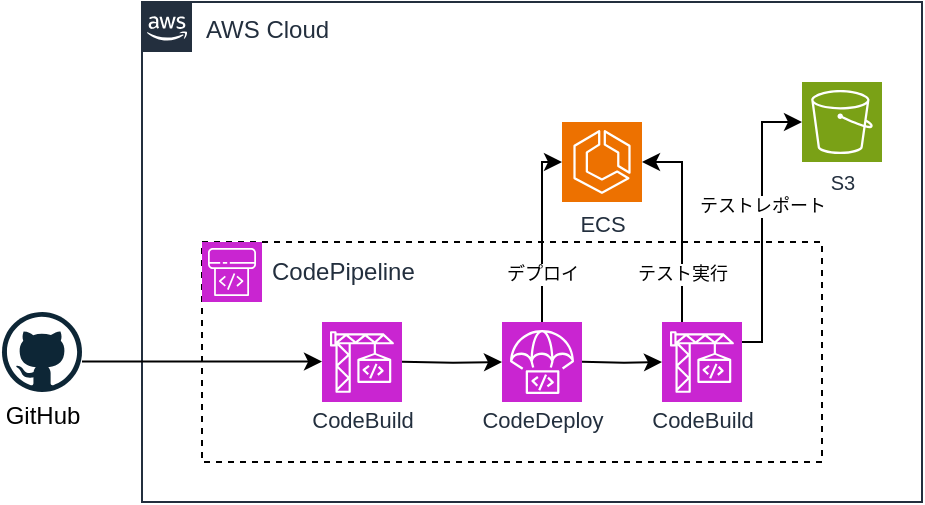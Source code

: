 <mxfile version="26.1.1">
  <diagram name="ページ1" id="Zrg4BGh8OsIHMCxwh-lp">
    <mxGraphModel dx="806" dy="427" grid="1" gridSize="10" guides="1" tooltips="1" connect="1" arrows="1" fold="1" page="1" pageScale="1" pageWidth="827" pageHeight="1169" math="0" shadow="0">
      <root>
        <mxCell id="0" />
        <mxCell id="1" parent="0" />
        <mxCell id="gSvc_117xjE0LZ6scbfG-9" value="AWS Cloud" style="points=[[0,0],[0.25,0],[0.5,0],[0.75,0],[1,0],[1,0.25],[1,0.5],[1,0.75],[1,1],[0.75,1],[0.5,1],[0.25,1],[0,1],[0,0.75],[0,0.5],[0,0.25]];outlineConnect=0;gradientColor=none;html=1;whiteSpace=wrap;fontSize=12;fontStyle=0;container=0;pointerEvents=0;collapsible=0;recursiveResize=0;shape=mxgraph.aws4.group;grIcon=mxgraph.aws4.group_aws_cloud_alt;strokeColor=#232F3E;fillColor=none;verticalAlign=top;align=left;spacingLeft=30;fontColor=#232F3E;dashed=0;" parent="1" vertex="1">
          <mxGeometry x="350" y="220" width="390" height="250" as="geometry" />
        </mxCell>
        <mxCell id="gSvc_117xjE0LZ6scbfG-12" value="" style="rounded=0;whiteSpace=wrap;html=1;spacing=2;strokeColor=default;dashed=1;" parent="1" vertex="1">
          <mxGeometry x="380" y="340" width="310" height="110" as="geometry" />
        </mxCell>
        <mxCell id="gSvc_117xjE0LZ6scbfG-17" value="ECS" style="sketch=0;points=[[0,0,0],[0.25,0,0],[0.5,0,0],[0.75,0,0],[1,0,0],[0,1,0],[0.25,1,0],[0.5,1,0],[0.75,1,0],[1,1,0],[0,0.25,0],[0,0.5,0],[0,0.75,0],[1,0.25,0],[1,0.5,0],[1,0.75,0]];outlineConnect=0;fontColor=#232F3E;fillColor=#ED7100;strokeColor=#ffffff;dashed=0;verticalLabelPosition=bottom;verticalAlign=top;align=center;html=1;fontSize=11;fontStyle=0;aspect=fixed;shape=mxgraph.aws4.resourceIcon;resIcon=mxgraph.aws4.ecs;spacing=0;labelPosition=center;" parent="1" vertex="1">
          <mxGeometry x="560" y="280" width="40" height="40" as="geometry" />
        </mxCell>
        <mxCell id="gSvc_117xjE0LZ6scbfG-13" value="CodePipeline" style="sketch=0;points=[[0,0,0],[0.25,0,0],[0.5,0,0],[0.75,0,0],[1,0,0],[0,1,0],[0.25,1,0],[0.5,1,0],[0.75,1,0],[1,1,0],[0,0.25,0],[0,0.5,0],[0,0.75,0],[1,0.25,0],[1,0.5,0],[1,0.75,0]];outlineConnect=0;fontColor=#232F3E;fillColor=#C925D1;strokeColor=#ffffff;dashed=0;verticalLabelPosition=middle;verticalAlign=middle;align=left;html=1;fontSize=12;fontStyle=0;aspect=fixed;shape=mxgraph.aws4.resourceIcon;resIcon=mxgraph.aws4.codepipeline;labelPosition=right;spacing=5;" parent="1" vertex="1">
          <mxGeometry x="380" y="340" width="30" height="30" as="geometry" />
        </mxCell>
        <mxCell id="gSvc_117xjE0LZ6scbfG-50" style="edgeStyle=orthogonalEdgeStyle;rounded=0;orthogonalLoop=1;jettySize=auto;html=1;exitX=1;exitY=0.5;exitDx=0;exitDy=0;" parent="1" target="gSvc_117xjE0LZ6scbfG-49" edge="1">
          <mxGeometry relative="1" as="geometry">
            <mxPoint x="480" y="399.93" as="sourcePoint" />
            <mxPoint x="510" y="399.93" as="targetPoint" />
          </mxGeometry>
        </mxCell>
        <mxCell id="gSvc_117xjE0LZ6scbfG-28" style="edgeStyle=orthogonalEdgeStyle;rounded=0;orthogonalLoop=1;jettySize=auto;html=1;entryX=0;entryY=0.5;entryDx=0;entryDy=0;" parent="1" edge="1">
          <mxGeometry relative="1" as="geometry">
            <mxPoint x="440" y="399.8" as="targetPoint" />
            <mxPoint x="350" y="399.8" as="sourcePoint" />
            <Array as="points">
              <mxPoint x="320" y="399.8" />
            </Array>
          </mxGeometry>
        </mxCell>
        <mxCell id="gSvc_117xjE0LZ6scbfG-64" style="edgeStyle=orthogonalEdgeStyle;rounded=0;orthogonalLoop=1;jettySize=auto;html=1;" parent="1" target="gSvc_117xjE0LZ6scbfG-62" edge="1">
          <mxGeometry relative="1" as="geometry">
            <mxPoint x="570" y="399.93" as="sourcePoint" />
            <mxPoint x="600" y="399.93" as="targetPoint" />
          </mxGeometry>
        </mxCell>
        <mxCell id="gSvc_117xjE0LZ6scbfG-73" style="edgeStyle=orthogonalEdgeStyle;rounded=0;orthogonalLoop=1;jettySize=auto;html=1;exitX=0.5;exitY=0;exitDx=0;exitDy=0;exitPerimeter=0;" parent="1" source="gSvc_117xjE0LZ6scbfG-49" target="gSvc_117xjE0LZ6scbfG-17" edge="1">
          <mxGeometry relative="1" as="geometry">
            <mxPoint x="560" y="320" as="targetPoint" />
            <Array as="points">
              <mxPoint x="550" y="300" />
            </Array>
            <mxPoint x="590" y="470" as="sourcePoint" />
          </mxGeometry>
        </mxCell>
        <mxCell id="gSvc_117xjE0LZ6scbfG-74" value="デプロイ" style="edgeLabel;html=1;align=center;verticalAlign=middle;resizable=0;points=[];fontSize=9;" parent="gSvc_117xjE0LZ6scbfG-73" vertex="1" connectable="0">
          <mxGeometry x="-0.123" relative="1" as="geometry">
            <mxPoint y="15" as="offset" />
          </mxGeometry>
        </mxCell>
        <mxCell id="gSvc_117xjE0LZ6scbfG-75" value="&lt;div&gt;S3&lt;/div&gt;" style="sketch=0;points=[[0,0,0],[0.25,0,0],[0.5,0,0],[0.75,0,0],[1,0,0],[0,1,0],[0.25,1,0],[0.5,1,0],[0.75,1,0],[1,1,0],[0,0.25,0],[0,0.5,0],[0,0.75,0],[1,0.25,0],[1,0.5,0],[1,0.75,0]];outlineConnect=0;fontColor=#232F3E;fillColor=#7AA116;strokeColor=#ffffff;dashed=0;verticalLabelPosition=bottom;verticalAlign=top;align=center;html=1;fontSize=10;fontStyle=0;aspect=fixed;shape=mxgraph.aws4.resourceIcon;resIcon=mxgraph.aws4.s3;labelPosition=center;spacing=0;spacingLeft=0;spacingBottom=0;spacingTop=0;" parent="1" vertex="1">
          <mxGeometry x="680" y="260" width="40" height="40" as="geometry" />
        </mxCell>
        <mxCell id="gSvc_117xjE0LZ6scbfG-77" style="edgeStyle=orthogonalEdgeStyle;rounded=0;orthogonalLoop=1;jettySize=auto;html=1;entryX=0;entryY=0.5;entryDx=0;entryDy=0;entryPerimeter=0;exitX=1;exitY=0.25;exitDx=0;exitDy=0;exitPerimeter=0;" parent="1" source="gSvc_117xjE0LZ6scbfG-62" target="gSvc_117xjE0LZ6scbfG-75" edge="1">
          <mxGeometry relative="1" as="geometry">
            <Array as="points">
              <mxPoint x="660" y="390" />
              <mxPoint x="660" y="280" />
            </Array>
            <mxPoint x="713.762" y="390" as="sourcePoint" />
          </mxGeometry>
        </mxCell>
        <mxCell id="gSvc_117xjE0LZ6scbfG-85" value="テストレポート" style="edgeLabel;html=1;align=center;verticalAlign=middle;resizable=0;points=[];fontSize=9;" parent="gSvc_117xjE0LZ6scbfG-77" vertex="1" connectable="0">
          <mxGeometry x="-0.17" relative="1" as="geometry">
            <mxPoint y="-20" as="offset" />
          </mxGeometry>
        </mxCell>
        <mxCell id="gSvc_117xjE0LZ6scbfG-81" style="edgeStyle=orthogonalEdgeStyle;rounded=0;orthogonalLoop=1;jettySize=auto;html=1;exitX=0.25;exitY=0;exitDx=0;exitDy=0;entryX=1;entryY=0.5;entryDx=0;entryDy=0;entryPerimeter=0;exitPerimeter=0;" parent="1" source="gSvc_117xjE0LZ6scbfG-62" target="gSvc_117xjE0LZ6scbfG-17" edge="1">
          <mxGeometry relative="1" as="geometry">
            <mxPoint x="737.5" y="470" as="sourcePoint" />
          </mxGeometry>
        </mxCell>
        <mxCell id="gSvc_117xjE0LZ6scbfG-82" value="テスト実行" style="edgeLabel;html=1;align=center;verticalAlign=middle;resizable=0;points=[];fontSize=9;" parent="gSvc_117xjE0LZ6scbfG-81" vertex="1" connectable="0">
          <mxGeometry x="-0.067" relative="1" as="geometry">
            <mxPoint y="22" as="offset" />
          </mxGeometry>
        </mxCell>
        <mxCell id="gSvc_117xjE0LZ6scbfG-10" value="GitHub" style="dashed=0;outlineConnect=0;html=1;align=center;labelPosition=center;verticalLabelPosition=bottom;verticalAlign=top;shape=mxgraph.weblogos.github;spacing=0;" parent="1" vertex="1">
          <mxGeometry x="280" y="375" width="40" height="40" as="geometry" />
        </mxCell>
        <mxCell id="gSvc_117xjE0LZ6scbfG-16" value="CodeBuild" style="sketch=0;points=[[0,0,0],[0.25,0,0],[0.5,0,0],[0.75,0,0],[1,0,0],[0,1,0],[0.25,1,0],[0.5,1,0],[0.75,1,0],[1,1,0],[0,0.25,0],[0,0.5,0],[0,0.75,0],[1,0.25,0],[1,0.5,0],[1,0.75,0]];outlineConnect=0;fontColor=#232F3E;fillColor=#C925D1;strokeColor=#ffffff;dashed=0;verticalLabelPosition=bottom;verticalAlign=top;align=center;html=1;fontSize=11;fontStyle=0;aspect=fixed;shape=mxgraph.aws4.resourceIcon;resIcon=mxgraph.aws4.codebuild;spacing=-2;labelPosition=center;" parent="1" vertex="1">
          <mxGeometry x="440" y="380" width="40" height="40" as="geometry" />
        </mxCell>
        <mxCell id="gSvc_117xjE0LZ6scbfG-49" value="CodeDeploy" style="sketch=0;points=[[0,0,0],[0.25,0,0],[0.5,0,0],[0.75,0,0],[1,0,0],[0,1,0],[0.25,1,0],[0.5,1,0],[0.75,1,0],[1,1,0],[0,0.25,0],[0,0.5,0],[0,0.75,0],[1,0.25,0],[1,0.5,0],[1,0.75,0]];outlineConnect=0;fontColor=#232F3E;fillColor=#C925D1;strokeColor=#ffffff;dashed=0;verticalLabelPosition=bottom;verticalAlign=top;align=center;html=1;fontSize=11;fontStyle=0;aspect=fixed;shape=mxgraph.aws4.resourceIcon;resIcon=mxgraph.aws4.codedeploy;spacing=-2;" parent="1" vertex="1">
          <mxGeometry x="530" y="380" width="40" height="40" as="geometry" />
        </mxCell>
        <mxCell id="gSvc_117xjE0LZ6scbfG-62" value="CodeBuild" style="sketch=0;points=[[0,0,0],[0.25,0,0],[0.5,0,0],[0.75,0,0],[1,0,0],[0,1,0],[0.25,1,0],[0.5,1,0],[0.75,1,0],[1,1,0],[0,0.25,0],[0,0.5,0],[0,0.75,0],[1,0.25,0],[1,0.5,0],[1,0.75,0]];outlineConnect=0;fontColor=#232F3E;fillColor=#C925D1;strokeColor=#ffffff;dashed=0;verticalLabelPosition=bottom;verticalAlign=top;align=center;html=1;fontSize=11;fontStyle=0;aspect=fixed;shape=mxgraph.aws4.resourceIcon;resIcon=mxgraph.aws4.codebuild;spacing=-2;labelPosition=center;" parent="1" vertex="1">
          <mxGeometry x="610" y="380" width="40" height="40" as="geometry" />
        </mxCell>
      </root>
    </mxGraphModel>
  </diagram>
</mxfile>
